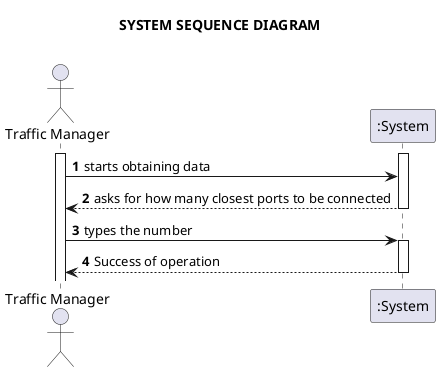 @startuml
'https://plantuml.com/sequence-diagram

title <b>SYSTEM SEQUENCE DIAGRAM\n
autonumber
'hide footbox
actor "Traffic Manager" as MAN

participant ":System" as System

activate MAN
activate System

MAN -> System : starts obtaining data
System --> MAN : asks for how many closest ports to be connected
deactivate System
MAN -> System : types the number
activate System
System --> MAN : Success of operation
deactivate System
@enduml